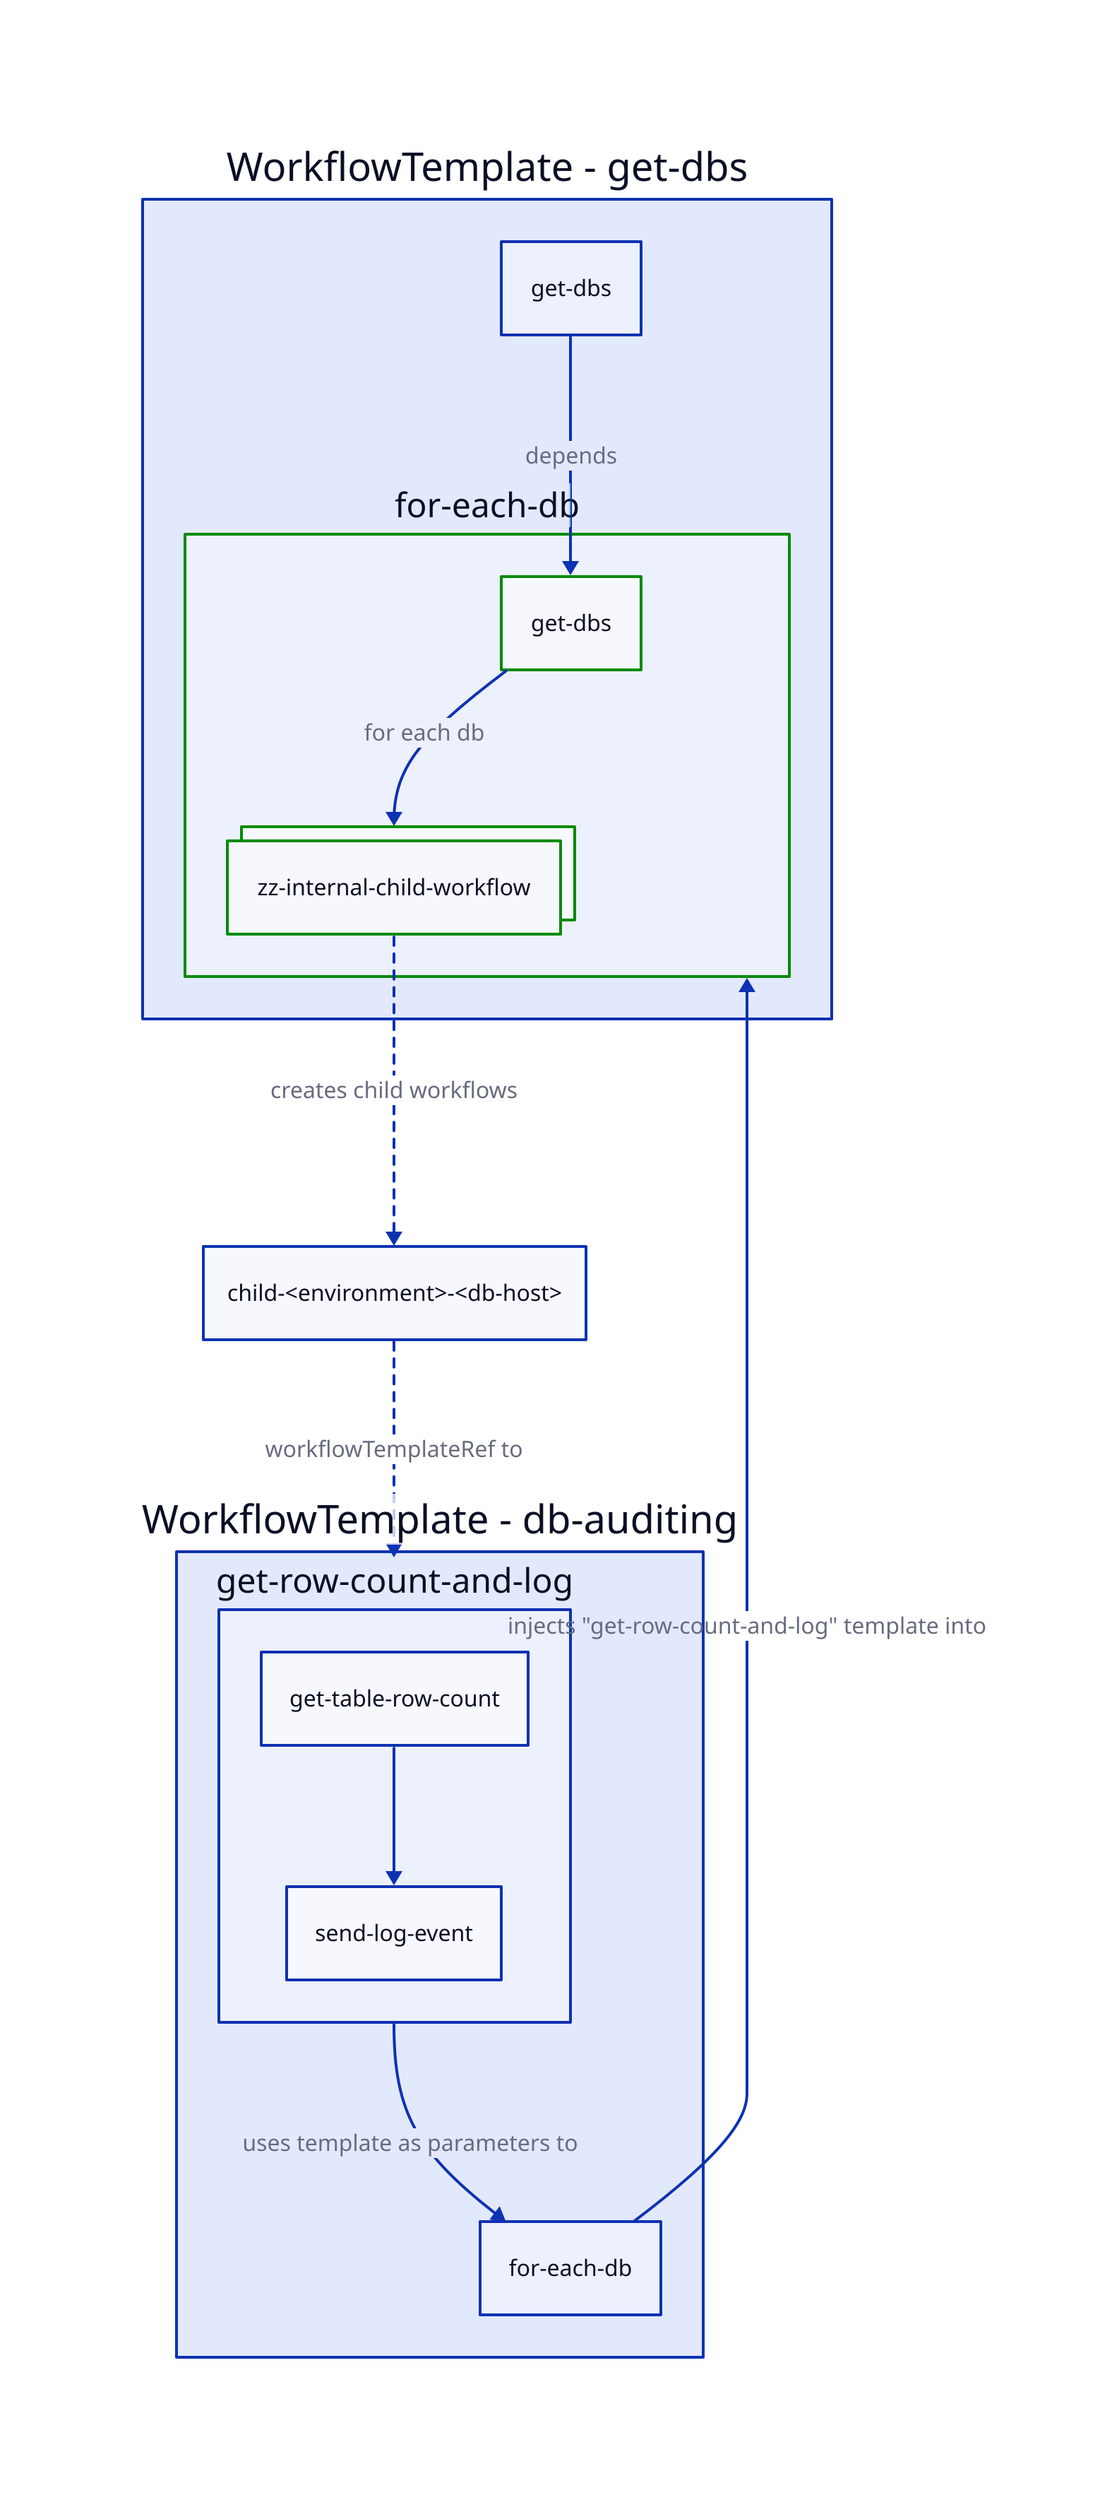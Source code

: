 get-dbs: {
  label: WorkflowTemplate - get-dbs
  get-dbs: {}
  for-each-db: {
    get-dbs: {
      style: {
        stroke: "#008B02"
      }
    }
    zz-internal-child-workflow: {
      style: {
        multiple: true
        stroke: "#008B02"
      }
    }
    get-dbs -> zz-internal-child-workflow: for each db

    style: {
      stroke: "#008B02"
    }
  }
  get-dbs -> for-each-db.get-dbs: depends
}

"child-<environment>-<db-host>": {}
get-dbs.for-each-db.zz-internal-child-workflow -> "child-<environment>-<db-host>": creates child workflows {
  style: {
    stroke-dash: 3
  }
}

db-auditing: {
  label: WorkflowTemplate - db-auditing
  for-each-db: {}

  get-row-count-and-log: {
    send-log-event: {}
    get-table-row-count: {}

    get-table-row-count -> send-log-event
  }

  get-row-count-and-log -> for-each-db: uses template as parameters to
}

db-auditing.for-each-db -> get-dbs.for-each-db: injects "get-row-count-and-log" template into
"child-<environment>-<db-host>" -> db-auditing.get-row-count-and-log: workflowTemplateRef to {
  style: {
    stroke-dash: 3
  }
}
